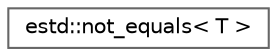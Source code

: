 digraph "Graphical Class Hierarchy"
{
 // LATEX_PDF_SIZE
  bgcolor="transparent";
  edge [fontname=Helvetica,fontsize=10,labelfontname=Helvetica,labelfontsize=10];
  node [fontname=Helvetica,fontsize=10,shape=box,height=0.2,width=0.4];
  rankdir="LR";
  Node0 [id="Node000000",label="estd::not_equals\< T \>",height=0.2,width=0.4,color="grey40", fillcolor="white", style="filled",URL="$da/d54/structestd_1_1not__equals.html",tooltip=" "];
}
